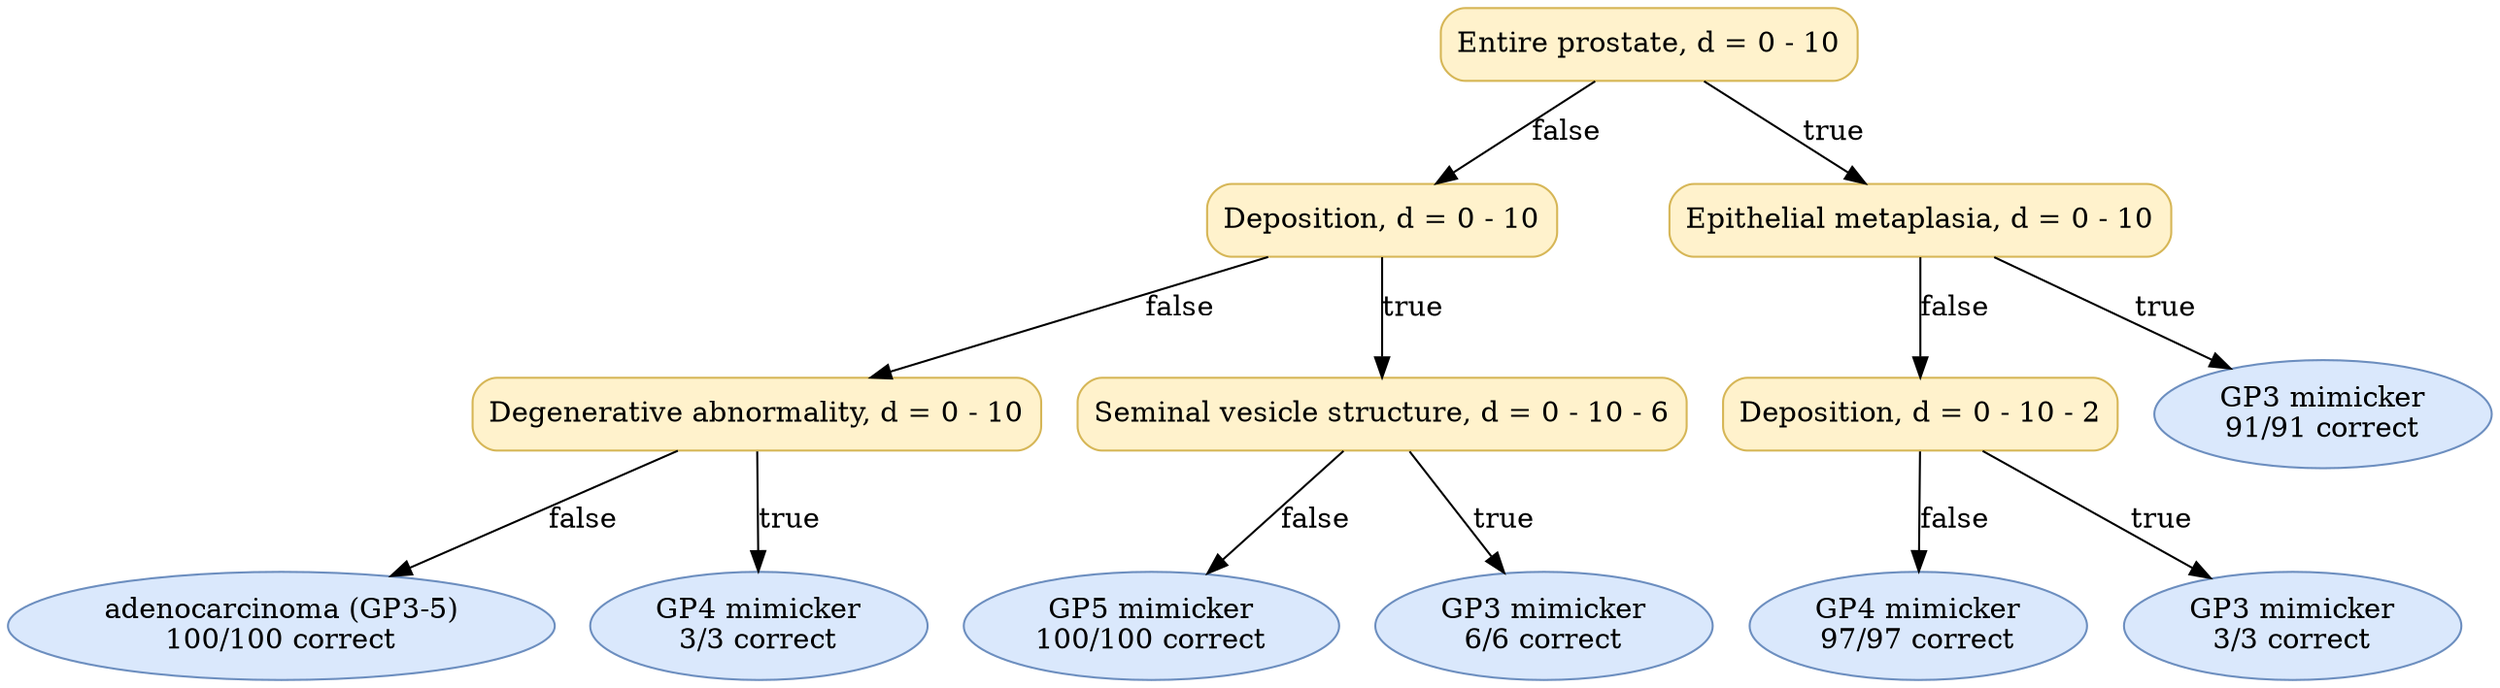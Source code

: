 digraph "DT" {
fontname="Times-Roman";
label="";
node [fontname="Times-Roman"];
Node1 [color="#D6B656", fillcolor="#FFF2CC", label="Entire prostate, d = 0 - 10", shape="box", style="rounded,filled"];
Node2 [color="#D6B656", fillcolor="#FFF2CC", label="Deposition, d = 0 - 10", shape="box", style="rounded,filled"];
Node3 [color="#D6B656", fillcolor="#FFF2CC", label="Degenerative abnormality, d = 0 - 10", shape="box", style="rounded,filled"];
Node4 [color="#6C8EBF", fillcolor="#DAE8FC", label=<adenocarcinoma (GP3-5)<br/>100/100 correct>, shape="ellipse", style="rounded,filled"];
Node5 [color="#6C8EBF", fillcolor="#DAE8FC", label=<GP4 mimicker<br/>3/3 correct>, shape="ellipse", style="rounded,filled"];
Node6 [color="#D6B656", fillcolor="#FFF2CC", label="Seminal vesicle structure, d = 0 - 10 - 6", shape="box", style="rounded,filled"];
Node7 [color="#6C8EBF", fillcolor="#DAE8FC", label=<GP5 mimicker<br/>100/100 correct>, shape="ellipse", style="rounded,filled"];
Node8 [color="#6C8EBF", fillcolor="#DAE8FC", label=<GP3 mimicker<br/>6/6 correct>, shape="ellipse", style="rounded,filled"];
Node9 [color="#D6B656", fillcolor="#FFF2CC", label="Epithelial metaplasia, d = 0 - 10", shape="box", style="rounded,filled"];
Node10 [color="#D6B656", fillcolor="#FFF2CC", label="Deposition, d = 0 - 10 - 2", shape="box", style="rounded,filled"];
Node11 [color="#6C8EBF", fillcolor="#DAE8FC", label=<GP4 mimicker<br/>97/97 correct>, shape="ellipse", style="rounded,filled"];
Node12 [color="#6C8EBF", fillcolor="#DAE8FC", label=<GP3 mimicker<br/>3/3 correct>, shape="ellipse", style="rounded,filled"];
Node13 [color="#6C8EBF", fillcolor="#DAE8FC", label=<GP3 mimicker<br/>91/91 correct>, shape="ellipse", style="rounded,filled"];
Node1 -> Node2  [key=0, label="false"];
Node1 -> Node9  [key=0, label="true"];
Node2 -> Node3  [key=0, label="false"];
Node2 -> Node6  [key=0, label="true"];
Node3 -> Node4  [key=0, label="false"];
Node3 -> Node5  [key=0, label="true"];
Node6 -> Node7  [key=0, label="false"];
Node6 -> Node8  [key=0, label="true"];
Node9 -> Node10  [key=0, label="false"];
Node9 -> Node13  [key=0, label="true"];
Node10 -> Node11  [key=0, label="false"];
Node10 -> Node12  [key=0, label="true"];
}
